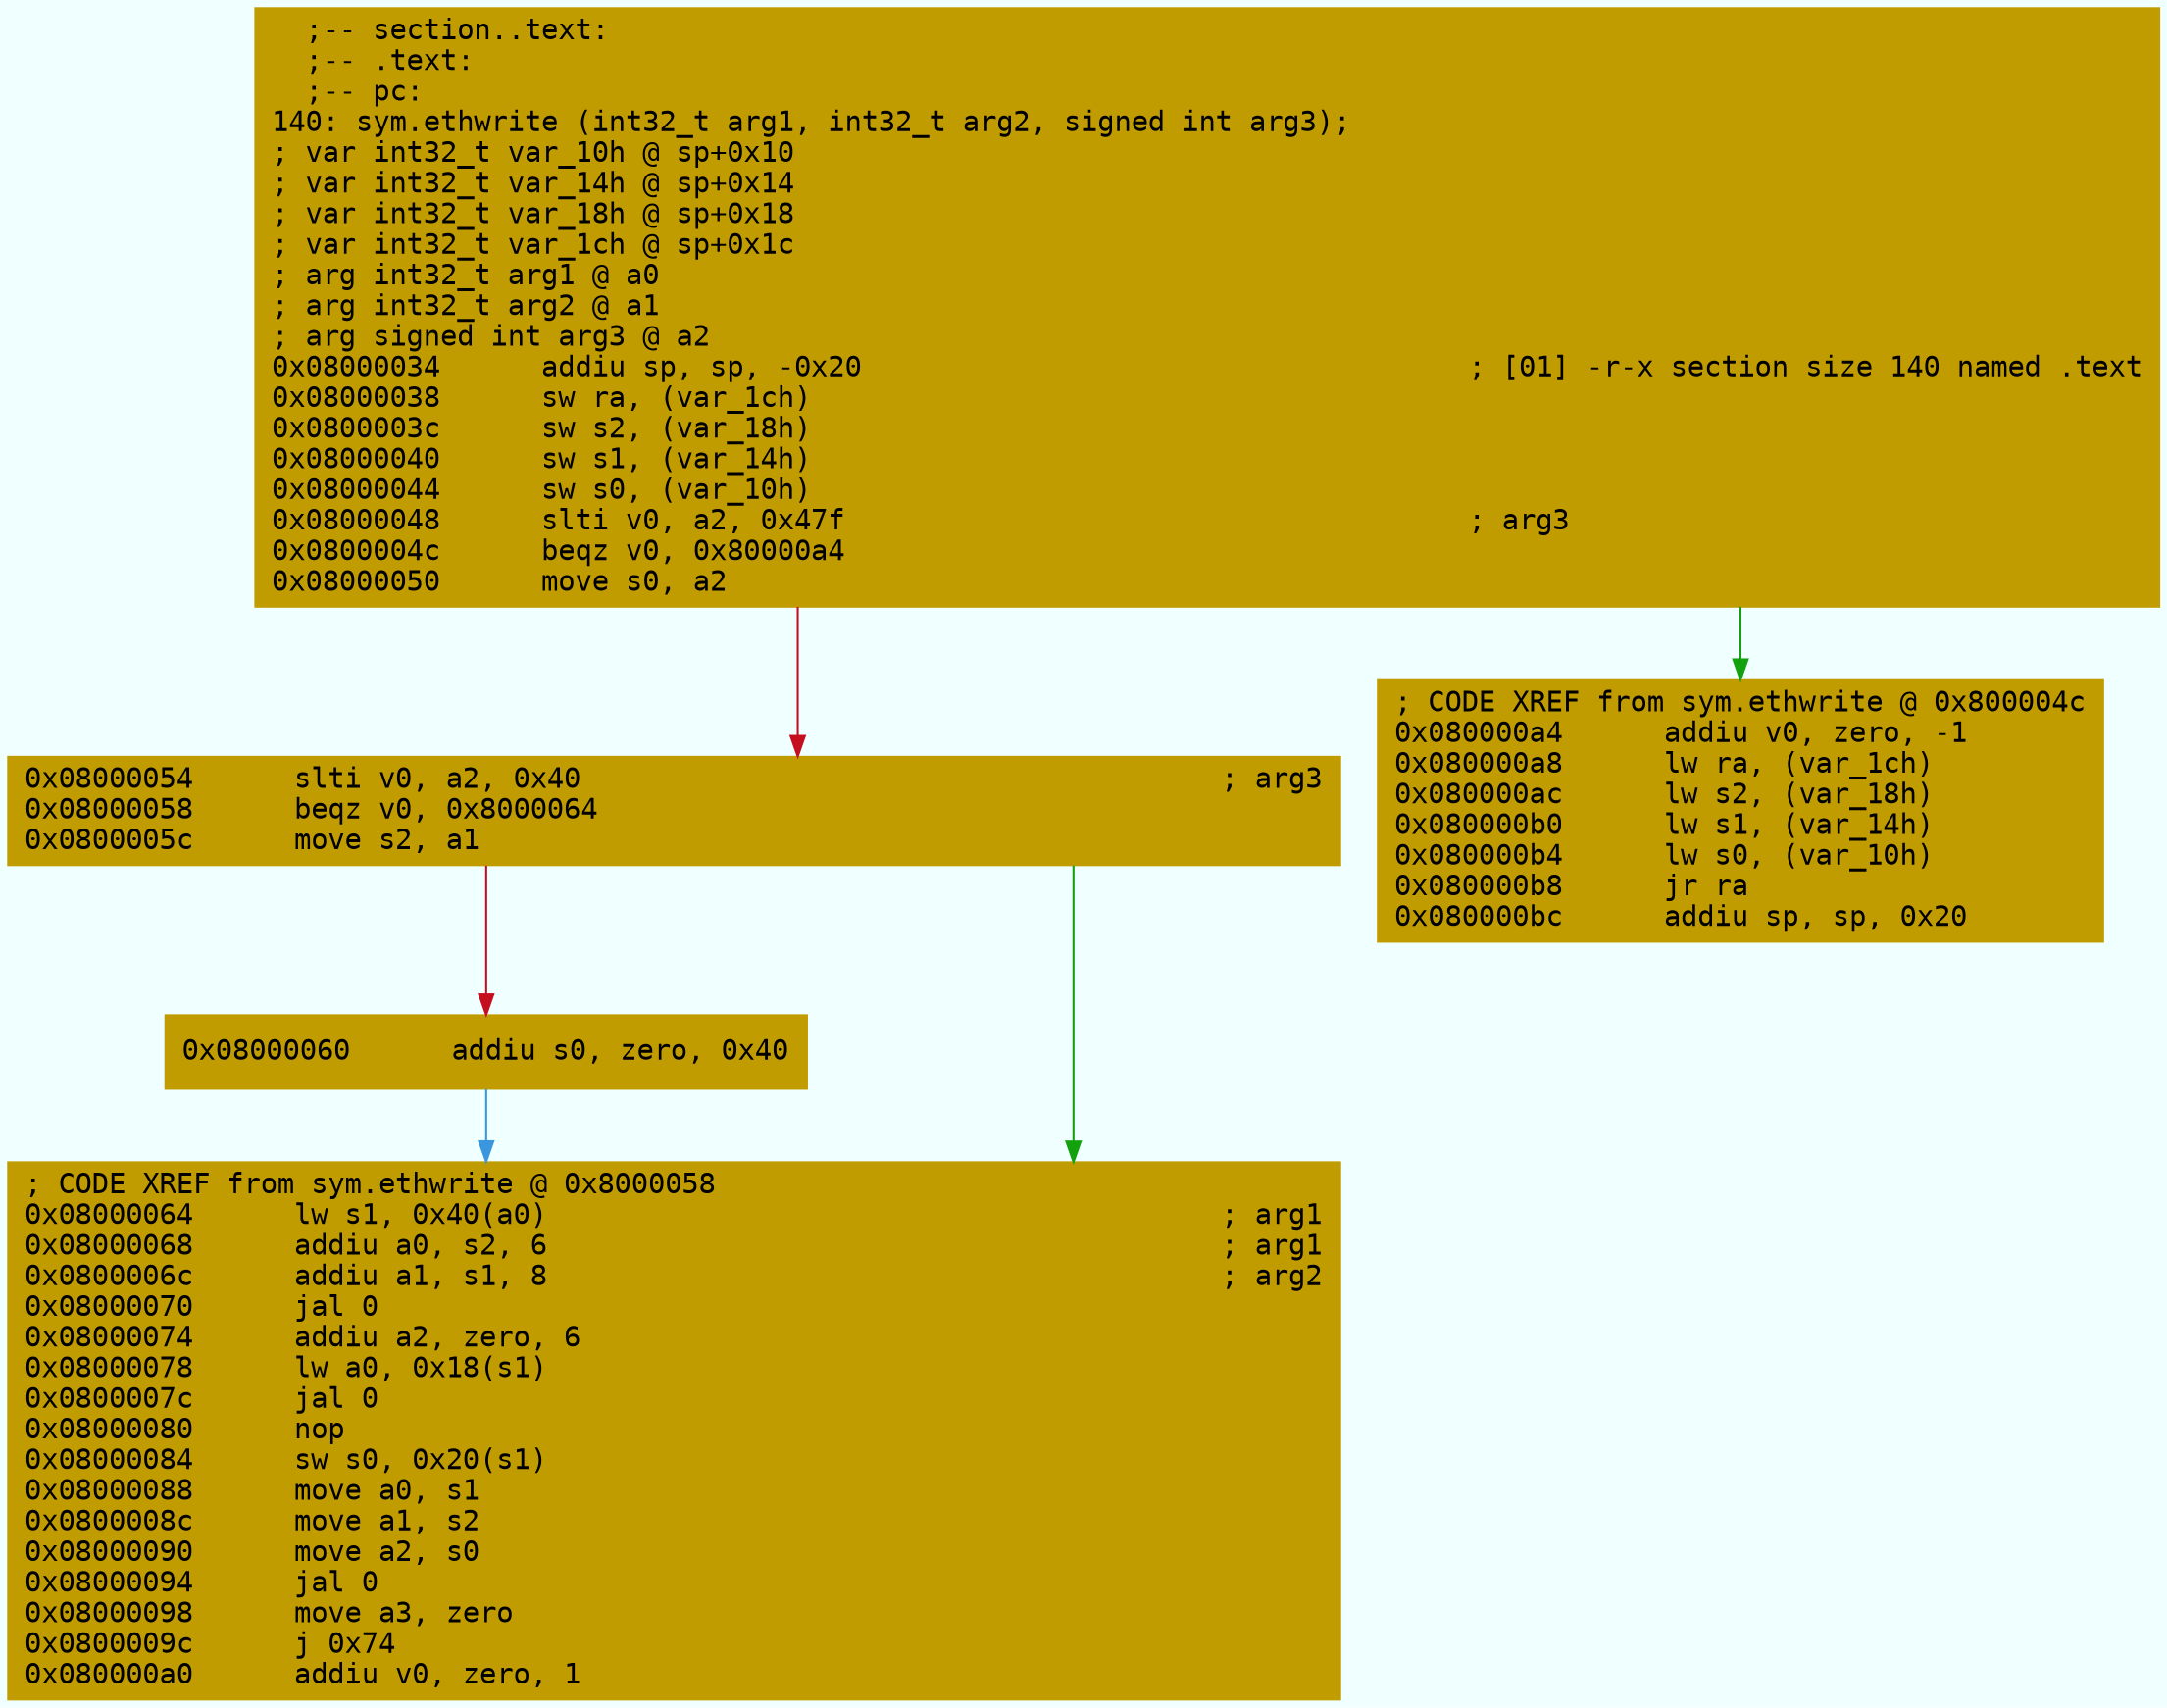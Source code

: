 digraph code {
	graph [bgcolor=azure fontsize=8 fontname="Courier" splines="ortho"];
	node [fillcolor=gray style=filled shape=box];
	edge [arrowhead="normal"];
	"0x08000034" [URL="sym.ethwrite/0x08000034", fillcolor="#c19c00",color="#c19c00", fontname="Courier",label="  ;-- section..text:\l  ;-- .text:\l  ;-- pc:\l140: sym.ethwrite (int32_t arg1, int32_t arg2, signed int arg3);\l; var int32_t var_10h @ sp+0x10\l; var int32_t var_14h @ sp+0x14\l; var int32_t var_18h @ sp+0x18\l; var int32_t var_1ch @ sp+0x1c\l; arg int32_t arg1 @ a0\l; arg int32_t arg2 @ a1\l; arg signed int arg3 @ a2\l0x08000034      addiu sp, sp, -0x20                                    ; [01] -r-x section size 140 named .text\l0x08000038      sw ra, (var_1ch)\l0x0800003c      sw s2, (var_18h)\l0x08000040      sw s1, (var_14h)\l0x08000044      sw s0, (var_10h)\l0x08000048      slti v0, a2, 0x47f                                     ; arg3\l0x0800004c      beqz v0, 0x80000a4\l0x08000050      move s0, a2\l"]
	"0x08000054" [URL="sym.ethwrite/0x08000054", fillcolor="#c19c00",color="#c19c00", fontname="Courier",label="0x08000054      slti v0, a2, 0x40                                      ; arg3\l0x08000058      beqz v0, 0x8000064\l0x0800005c      move s2, a1\l"]
	"0x08000060" [URL="sym.ethwrite/0x08000060", fillcolor="#c19c00",color="#c19c00", fontname="Courier",label="0x08000060      addiu s0, zero, 0x40\l"]
	"0x08000064" [URL="sym.ethwrite/0x08000064", fillcolor="#c19c00",color="#c19c00", fontname="Courier",label="; CODE XREF from sym.ethwrite @ 0x8000058\l0x08000064      lw s1, 0x40(a0)                                        ; arg1\l0x08000068      addiu a0, s2, 6                                        ; arg1\l0x0800006c      addiu a1, s1, 8                                        ; arg2\l0x08000070      jal 0\l0x08000074      addiu a2, zero, 6\l0x08000078      lw a0, 0x18(s1)\l0x0800007c      jal 0\l0x08000080      nop\l0x08000084      sw s0, 0x20(s1)\l0x08000088      move a0, s1\l0x0800008c      move a1, s2\l0x08000090      move a2, s0\l0x08000094      jal 0\l0x08000098      move a3, zero\l0x0800009c      j 0x74\l0x080000a0      addiu v0, zero, 1\l"]
	"0x080000a4" [URL="sym.ethwrite/0x080000a4", fillcolor="#c19c00",color="#c19c00", fontname="Courier",label="; CODE XREF from sym.ethwrite @ 0x800004c\l0x080000a4      addiu v0, zero, -1\l0x080000a8      lw ra, (var_1ch)\l0x080000ac      lw s2, (var_18h)\l0x080000b0      lw s1, (var_14h)\l0x080000b4      lw s0, (var_10h)\l0x080000b8      jr ra\l0x080000bc      addiu sp, sp, 0x20\l"]
        "0x08000034" -> "0x080000a4" [color="#13a10e"];
        "0x08000034" -> "0x08000054" [color="#c50f1f"];
        "0x08000054" -> "0x08000064" [color="#13a10e"];
        "0x08000054" -> "0x08000060" [color="#c50f1f"];
        "0x08000060" -> "0x08000064" [color="#3a96dd"];
}
